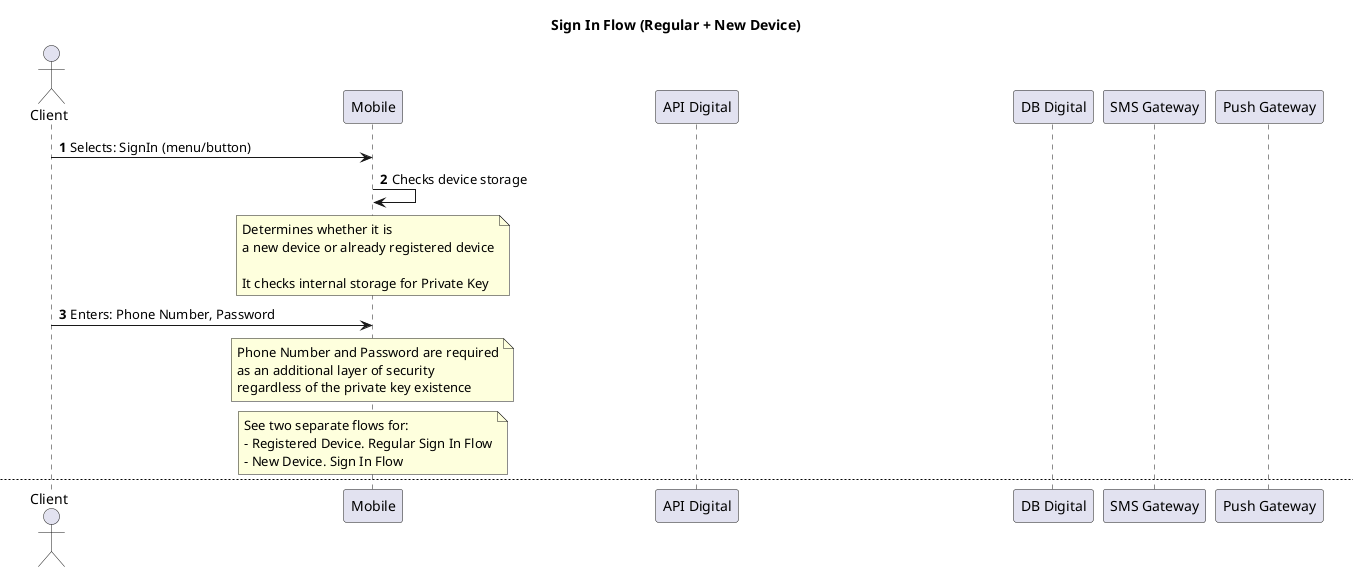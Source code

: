 @startuml
title: Sign In Flow (Regular + New Device)
'skinparam dpi 300
autonumber

actor Client as user
participant Mobile as mob
participant "API Digital" as api
participant "DB Digital" as dbd
participant "SMS Gateway" as sms
participant "Push Gateway" as fcm

user -> mob: Selects: SignIn (menu/button)
mob -> mob: Checks device storage
note over mob
Determines whether it is
a new device or already registered device

It checks internal storage for Private Key
end note

user -> mob: Enters: Phone Number, Password
note over mob
Phone Number and Password are required
as an additional layer of security
regardless of the private key existence
end note
note over mob
See two separate flows for:
- Registered Device. Regular Sign In Flow
- New Device. Sign In Flow
end note


newpage
alt Already Registered Device. Regular Sign In Flow
mob -> mob: Prepares payload (Phone Number, Password)
mob -> mob: Signs payload using Private Key
mob -> api: POST /auth/signin
note right mob
- Payload (Phone Number, Password)
- Header: Device Id
- Header: Signature String
end note
api -> dbd: Lookup client record by Device Id
api <-- dbd: Lookup result (client, credential, public key)
api -> api: Validates signature, password, phone number
alt Client Validation failed | Signature Validation failed | Password Validation failed | Etc ...
    mob <-- api: HTTP 403 Forbidden
    user <-- mob: Popup message: Cannot SignIn. Contact bank
end
api -> api: Generates OTP Token (Code, Expire Time)
api -> dbd: Save OTP Token (Code, Expire Time) in client record
api <-- dbd: Client record updated
api -> fcm: Send OTP Code (PhoneNumber, OTP Code)
mob  <-- api: HTTP 202 Accepted
user <-- mob: New screen opened to enter OTP Code
user -> user: Waits for Notification with OTP Code
mob <-- fcm: Notification with OTP Code
user -> mob: Enter OTP Code
mob -> mob: Prepares payload (Phone Number, OTP Code)
mob -> mob: Signs payload using Private Key
mob -> api: PATCH /auth/signin
note right mob
- Payload (Phone Number, OTP Code)
- Header: Device Id
- Header: Signature String
end note
api -> dbd: Lookup client record by Device Id
api <-- dbd: Lookup result (client, credential, public key)
api -> api: Validates signature, phone number, OTP Token
alt Signature Validation failed | OTP Token Validation failed
    mob <-- api: HTTP 403 Forbidden
    user <-- mob: Popup message: Cannot SignIn. Contact bank
end
api -> api: Resets OTP Token on client record
api -> dbd: Save client record

api -> api: Generate JWT Token
mob <-- api: HTTP 200 (JWT Token)
user <-- mob: Home screen opened
end

newpage
alt New Device Sign In Flow
mob -> api: POST /auth/signin (Phone Number, Password)
api -> api: Determines the new device
api -> dbd: Lookup client record by Phone Number
api <-- dbd: Lookup result (client, credential)
api -> api: Validates client record, password
alt Client Validation failed | Password Validation failed
    mob <-- api: HTTP 403 Forbidden
    user <-- mob: Popup message: Cannot SignIn. Contact bank
end
api -> api: Generates OTP Token (Code, Expire Time)
api -> dbd: Save OTP Token (Code, Expire Time) in client record
api <-- dbd: Client record updated
api -> sms: Send OTP Code (PhoneNumber, OTP Code)
mob  <-- api: HTTP 202 Accepted
user <-- mob: New screen opened to enter OTP Code
mob -> mob: Waits for user data
alt Meanwhile executed in background
    mob -> mob: Generates keys: [PublicKey, PrivateKey]
    mob -> mob: Generates PublicKey Fingerprint.\nIt will serve as Device Id
    mob -> fcm: Get push token
    mob <-- fcm: Push Token
end
user -> user: Waits for SMS with OTP Code
mob <-- sms: SMS with OTP Code
user -> mob: Enter OTP Code
mob -> api: PATCH /auth/signin
note right mob
Payload includes:
- Phone Number
- Push Token
- Public Key
- Device Id (Fingerprint)
- OTP Code
end note
api -> dbd: Lookup client record by PhoneNumber
api <-- dbd: Lookup result
alt Client not found
    mob <-- api: HTTP 403 Forbidden
    user <-- mob: Popup message: Cannot SignIn. Contact bank
end
api -> api: Get OTP Token (Code, Expire Time)\nfrom client record
api -> api: Validates OTP Token against\nreceived OTP Code
api -> api: Validates presence of:\nPush Token, Public Key, Device Id
alt OTP Token Validation failed | Device Keys Validation failed
    mob <-- api: HTTP 403 Forbidden
    user <-- mob: Popup message: Cannot SignIn. Contact bank
end
api -> api: Creates device record with:\nPush Token, Public Key, Device Id
api -> dbd: Saves device record
api -> api: Generates JWT Token
mob <-- api: HTTP 200 (JWT Token)
mob -> mob: Stores Private Key, Push Token, Device Id\nin device storage
user <-- mob: Home screen opened
end


@enduml
